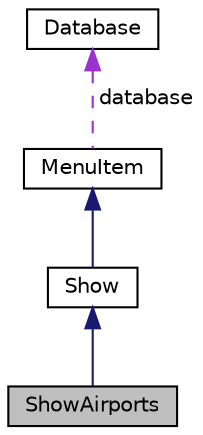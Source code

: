 digraph "ShowAirports"
{
 // LATEX_PDF_SIZE
  edge [fontname="Helvetica",fontsize="10",labelfontname="Helvetica",labelfontsize="10"];
  node [fontname="Helvetica",fontsize="10",shape=record];
  Node1 [label="ShowAirports",height=0.2,width=0.4,color="black", fillcolor="grey75", style="filled", fontcolor="black",tooltip=" "];
  Node2 -> Node1 [dir="back",color="midnightblue",fontsize="10",style="solid",fontname="Helvetica"];
  Node2 [label="Show",height=0.2,width=0.4,color="black", fillcolor="white", style="filled",URL="$class_show.html",tooltip=" "];
  Node3 -> Node2 [dir="back",color="midnightblue",fontsize="10",style="solid",fontname="Helvetica"];
  Node3 [label="MenuItem",height=0.2,width=0.4,color="black", fillcolor="white", style="filled",URL="$class_menu_item.html",tooltip=" "];
  Node4 -> Node3 [dir="back",color="darkorchid3",fontsize="10",style="dashed",label=" database" ,fontname="Helvetica"];
  Node4 [label="Database",height=0.2,width=0.4,color="black", fillcolor="white", style="filled",URL="$class_database.html",tooltip=" "];
}
